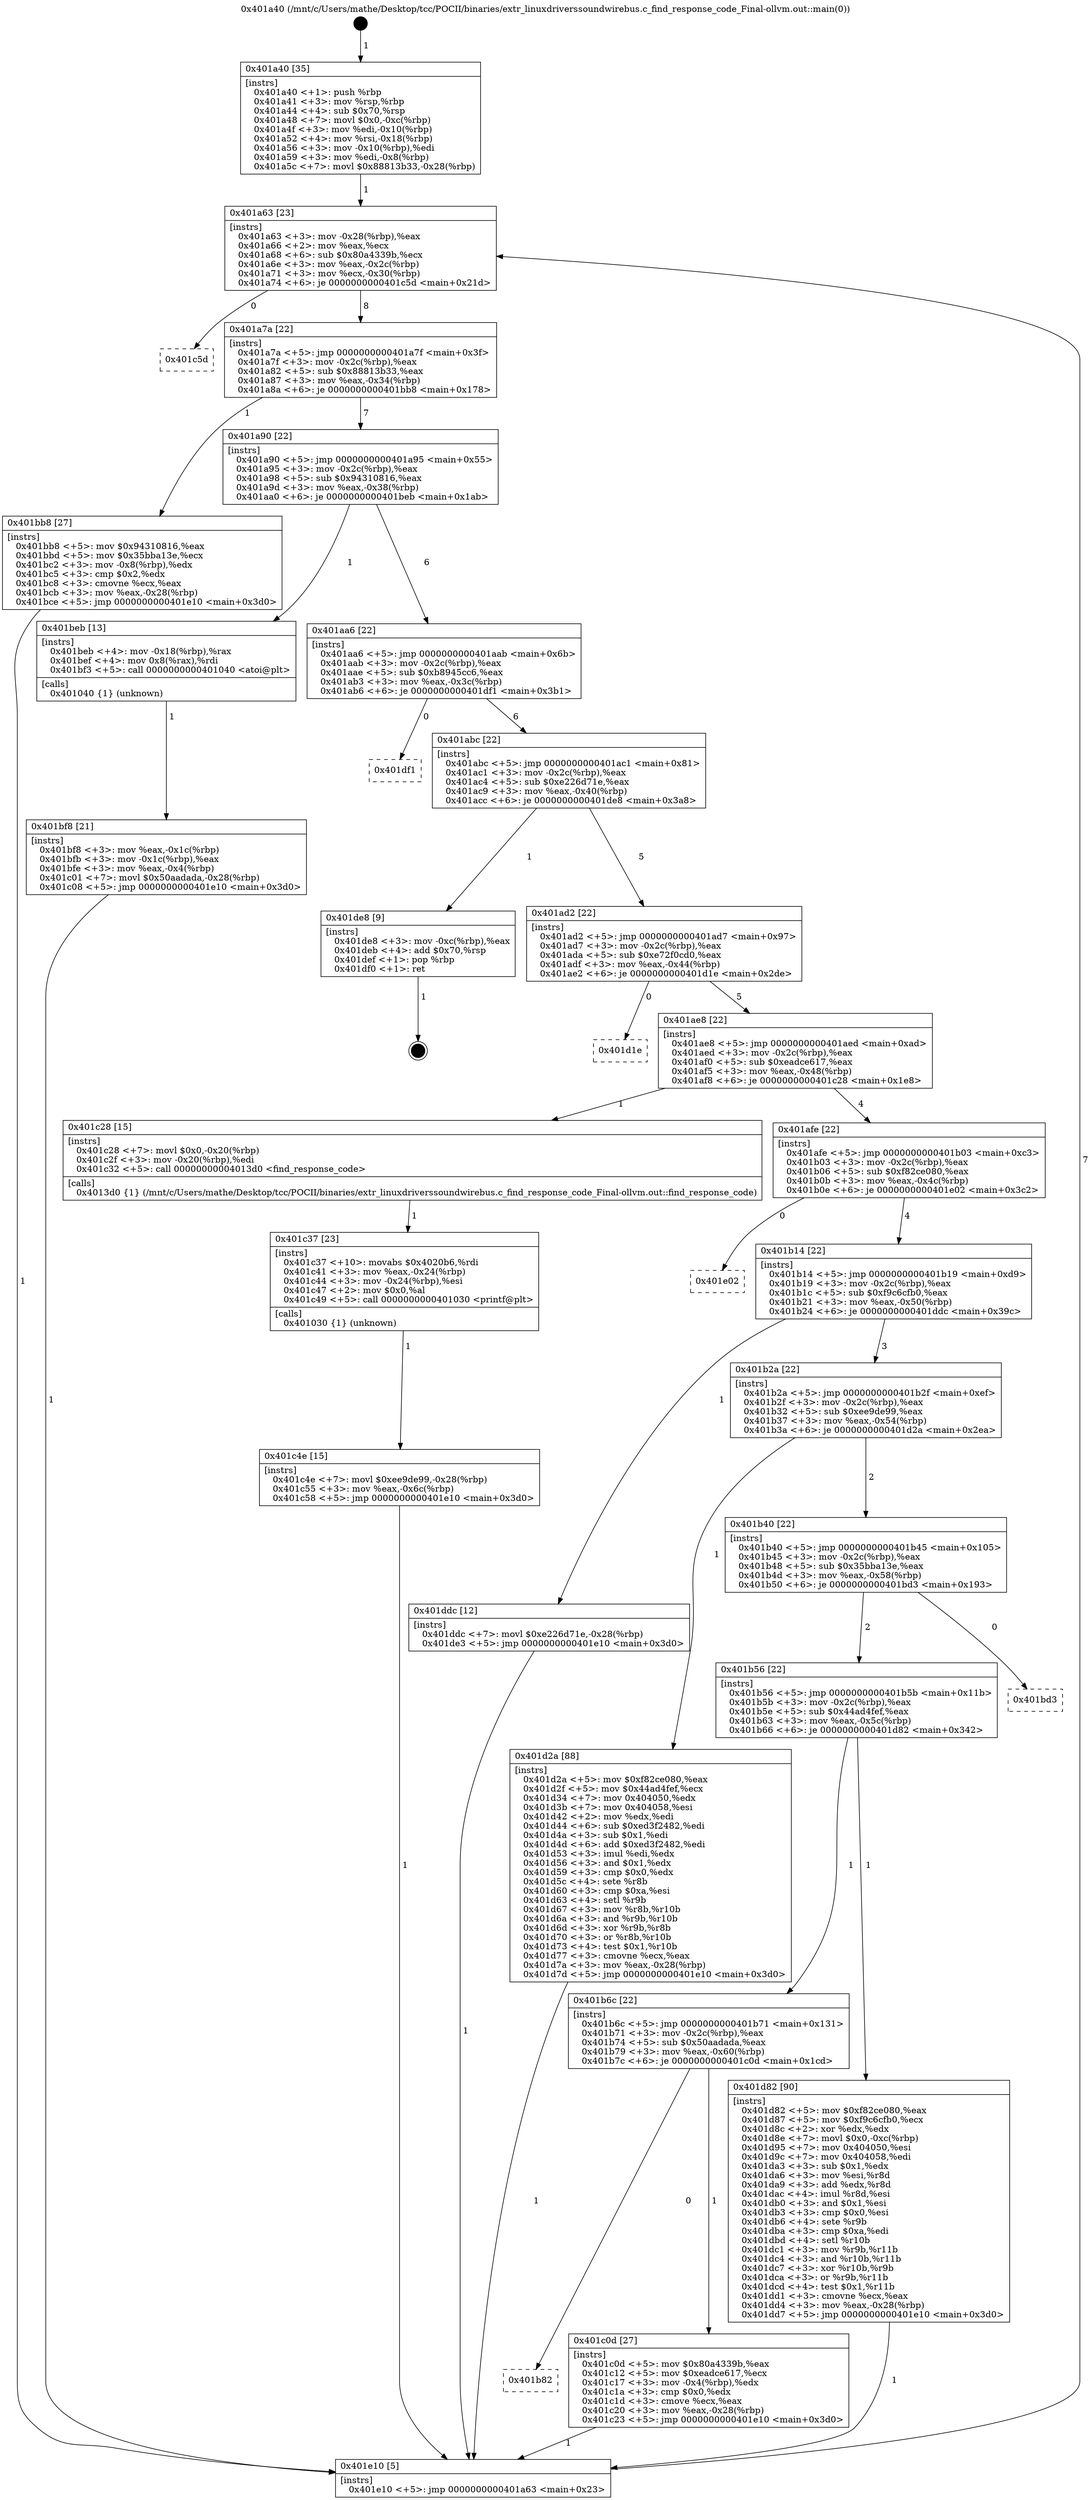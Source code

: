 digraph "0x401a40" {
  label = "0x401a40 (/mnt/c/Users/mathe/Desktop/tcc/POCII/binaries/extr_linuxdriverssoundwirebus.c_find_response_code_Final-ollvm.out::main(0))"
  labelloc = "t"
  node[shape=record]

  Entry [label="",width=0.3,height=0.3,shape=circle,fillcolor=black,style=filled]
  "0x401a63" [label="{
     0x401a63 [23]\l
     | [instrs]\l
     &nbsp;&nbsp;0x401a63 \<+3\>: mov -0x28(%rbp),%eax\l
     &nbsp;&nbsp;0x401a66 \<+2\>: mov %eax,%ecx\l
     &nbsp;&nbsp;0x401a68 \<+6\>: sub $0x80a4339b,%ecx\l
     &nbsp;&nbsp;0x401a6e \<+3\>: mov %eax,-0x2c(%rbp)\l
     &nbsp;&nbsp;0x401a71 \<+3\>: mov %ecx,-0x30(%rbp)\l
     &nbsp;&nbsp;0x401a74 \<+6\>: je 0000000000401c5d \<main+0x21d\>\l
  }"]
  "0x401c5d" [label="{
     0x401c5d\l
  }", style=dashed]
  "0x401a7a" [label="{
     0x401a7a [22]\l
     | [instrs]\l
     &nbsp;&nbsp;0x401a7a \<+5\>: jmp 0000000000401a7f \<main+0x3f\>\l
     &nbsp;&nbsp;0x401a7f \<+3\>: mov -0x2c(%rbp),%eax\l
     &nbsp;&nbsp;0x401a82 \<+5\>: sub $0x88813b33,%eax\l
     &nbsp;&nbsp;0x401a87 \<+3\>: mov %eax,-0x34(%rbp)\l
     &nbsp;&nbsp;0x401a8a \<+6\>: je 0000000000401bb8 \<main+0x178\>\l
  }"]
  Exit [label="",width=0.3,height=0.3,shape=circle,fillcolor=black,style=filled,peripheries=2]
  "0x401bb8" [label="{
     0x401bb8 [27]\l
     | [instrs]\l
     &nbsp;&nbsp;0x401bb8 \<+5\>: mov $0x94310816,%eax\l
     &nbsp;&nbsp;0x401bbd \<+5\>: mov $0x35bba13e,%ecx\l
     &nbsp;&nbsp;0x401bc2 \<+3\>: mov -0x8(%rbp),%edx\l
     &nbsp;&nbsp;0x401bc5 \<+3\>: cmp $0x2,%edx\l
     &nbsp;&nbsp;0x401bc8 \<+3\>: cmovne %ecx,%eax\l
     &nbsp;&nbsp;0x401bcb \<+3\>: mov %eax,-0x28(%rbp)\l
     &nbsp;&nbsp;0x401bce \<+5\>: jmp 0000000000401e10 \<main+0x3d0\>\l
  }"]
  "0x401a90" [label="{
     0x401a90 [22]\l
     | [instrs]\l
     &nbsp;&nbsp;0x401a90 \<+5\>: jmp 0000000000401a95 \<main+0x55\>\l
     &nbsp;&nbsp;0x401a95 \<+3\>: mov -0x2c(%rbp),%eax\l
     &nbsp;&nbsp;0x401a98 \<+5\>: sub $0x94310816,%eax\l
     &nbsp;&nbsp;0x401a9d \<+3\>: mov %eax,-0x38(%rbp)\l
     &nbsp;&nbsp;0x401aa0 \<+6\>: je 0000000000401beb \<main+0x1ab\>\l
  }"]
  "0x401e10" [label="{
     0x401e10 [5]\l
     | [instrs]\l
     &nbsp;&nbsp;0x401e10 \<+5\>: jmp 0000000000401a63 \<main+0x23\>\l
  }"]
  "0x401a40" [label="{
     0x401a40 [35]\l
     | [instrs]\l
     &nbsp;&nbsp;0x401a40 \<+1\>: push %rbp\l
     &nbsp;&nbsp;0x401a41 \<+3\>: mov %rsp,%rbp\l
     &nbsp;&nbsp;0x401a44 \<+4\>: sub $0x70,%rsp\l
     &nbsp;&nbsp;0x401a48 \<+7\>: movl $0x0,-0xc(%rbp)\l
     &nbsp;&nbsp;0x401a4f \<+3\>: mov %edi,-0x10(%rbp)\l
     &nbsp;&nbsp;0x401a52 \<+4\>: mov %rsi,-0x18(%rbp)\l
     &nbsp;&nbsp;0x401a56 \<+3\>: mov -0x10(%rbp),%edi\l
     &nbsp;&nbsp;0x401a59 \<+3\>: mov %edi,-0x8(%rbp)\l
     &nbsp;&nbsp;0x401a5c \<+7\>: movl $0x88813b33,-0x28(%rbp)\l
  }"]
  "0x401c4e" [label="{
     0x401c4e [15]\l
     | [instrs]\l
     &nbsp;&nbsp;0x401c4e \<+7\>: movl $0xee9de99,-0x28(%rbp)\l
     &nbsp;&nbsp;0x401c55 \<+3\>: mov %eax,-0x6c(%rbp)\l
     &nbsp;&nbsp;0x401c58 \<+5\>: jmp 0000000000401e10 \<main+0x3d0\>\l
  }"]
  "0x401beb" [label="{
     0x401beb [13]\l
     | [instrs]\l
     &nbsp;&nbsp;0x401beb \<+4\>: mov -0x18(%rbp),%rax\l
     &nbsp;&nbsp;0x401bef \<+4\>: mov 0x8(%rax),%rdi\l
     &nbsp;&nbsp;0x401bf3 \<+5\>: call 0000000000401040 \<atoi@plt\>\l
     | [calls]\l
     &nbsp;&nbsp;0x401040 \{1\} (unknown)\l
  }"]
  "0x401aa6" [label="{
     0x401aa6 [22]\l
     | [instrs]\l
     &nbsp;&nbsp;0x401aa6 \<+5\>: jmp 0000000000401aab \<main+0x6b\>\l
     &nbsp;&nbsp;0x401aab \<+3\>: mov -0x2c(%rbp),%eax\l
     &nbsp;&nbsp;0x401aae \<+5\>: sub $0xb8945cc6,%eax\l
     &nbsp;&nbsp;0x401ab3 \<+3\>: mov %eax,-0x3c(%rbp)\l
     &nbsp;&nbsp;0x401ab6 \<+6\>: je 0000000000401df1 \<main+0x3b1\>\l
  }"]
  "0x401bf8" [label="{
     0x401bf8 [21]\l
     | [instrs]\l
     &nbsp;&nbsp;0x401bf8 \<+3\>: mov %eax,-0x1c(%rbp)\l
     &nbsp;&nbsp;0x401bfb \<+3\>: mov -0x1c(%rbp),%eax\l
     &nbsp;&nbsp;0x401bfe \<+3\>: mov %eax,-0x4(%rbp)\l
     &nbsp;&nbsp;0x401c01 \<+7\>: movl $0x50aadada,-0x28(%rbp)\l
     &nbsp;&nbsp;0x401c08 \<+5\>: jmp 0000000000401e10 \<main+0x3d0\>\l
  }"]
  "0x401c37" [label="{
     0x401c37 [23]\l
     | [instrs]\l
     &nbsp;&nbsp;0x401c37 \<+10\>: movabs $0x4020b6,%rdi\l
     &nbsp;&nbsp;0x401c41 \<+3\>: mov %eax,-0x24(%rbp)\l
     &nbsp;&nbsp;0x401c44 \<+3\>: mov -0x24(%rbp),%esi\l
     &nbsp;&nbsp;0x401c47 \<+2\>: mov $0x0,%al\l
     &nbsp;&nbsp;0x401c49 \<+5\>: call 0000000000401030 \<printf@plt\>\l
     | [calls]\l
     &nbsp;&nbsp;0x401030 \{1\} (unknown)\l
  }"]
  "0x401df1" [label="{
     0x401df1\l
  }", style=dashed]
  "0x401abc" [label="{
     0x401abc [22]\l
     | [instrs]\l
     &nbsp;&nbsp;0x401abc \<+5\>: jmp 0000000000401ac1 \<main+0x81\>\l
     &nbsp;&nbsp;0x401ac1 \<+3\>: mov -0x2c(%rbp),%eax\l
     &nbsp;&nbsp;0x401ac4 \<+5\>: sub $0xe226d71e,%eax\l
     &nbsp;&nbsp;0x401ac9 \<+3\>: mov %eax,-0x40(%rbp)\l
     &nbsp;&nbsp;0x401acc \<+6\>: je 0000000000401de8 \<main+0x3a8\>\l
  }"]
  "0x401b82" [label="{
     0x401b82\l
  }", style=dashed]
  "0x401de8" [label="{
     0x401de8 [9]\l
     | [instrs]\l
     &nbsp;&nbsp;0x401de8 \<+3\>: mov -0xc(%rbp),%eax\l
     &nbsp;&nbsp;0x401deb \<+4\>: add $0x70,%rsp\l
     &nbsp;&nbsp;0x401def \<+1\>: pop %rbp\l
     &nbsp;&nbsp;0x401df0 \<+1\>: ret\l
  }"]
  "0x401ad2" [label="{
     0x401ad2 [22]\l
     | [instrs]\l
     &nbsp;&nbsp;0x401ad2 \<+5\>: jmp 0000000000401ad7 \<main+0x97\>\l
     &nbsp;&nbsp;0x401ad7 \<+3\>: mov -0x2c(%rbp),%eax\l
     &nbsp;&nbsp;0x401ada \<+5\>: sub $0xe72f0cd0,%eax\l
     &nbsp;&nbsp;0x401adf \<+3\>: mov %eax,-0x44(%rbp)\l
     &nbsp;&nbsp;0x401ae2 \<+6\>: je 0000000000401d1e \<main+0x2de\>\l
  }"]
  "0x401c0d" [label="{
     0x401c0d [27]\l
     | [instrs]\l
     &nbsp;&nbsp;0x401c0d \<+5\>: mov $0x80a4339b,%eax\l
     &nbsp;&nbsp;0x401c12 \<+5\>: mov $0xeadce617,%ecx\l
     &nbsp;&nbsp;0x401c17 \<+3\>: mov -0x4(%rbp),%edx\l
     &nbsp;&nbsp;0x401c1a \<+3\>: cmp $0x0,%edx\l
     &nbsp;&nbsp;0x401c1d \<+3\>: cmove %ecx,%eax\l
     &nbsp;&nbsp;0x401c20 \<+3\>: mov %eax,-0x28(%rbp)\l
     &nbsp;&nbsp;0x401c23 \<+5\>: jmp 0000000000401e10 \<main+0x3d0\>\l
  }"]
  "0x401d1e" [label="{
     0x401d1e\l
  }", style=dashed]
  "0x401ae8" [label="{
     0x401ae8 [22]\l
     | [instrs]\l
     &nbsp;&nbsp;0x401ae8 \<+5\>: jmp 0000000000401aed \<main+0xad\>\l
     &nbsp;&nbsp;0x401aed \<+3\>: mov -0x2c(%rbp),%eax\l
     &nbsp;&nbsp;0x401af0 \<+5\>: sub $0xeadce617,%eax\l
     &nbsp;&nbsp;0x401af5 \<+3\>: mov %eax,-0x48(%rbp)\l
     &nbsp;&nbsp;0x401af8 \<+6\>: je 0000000000401c28 \<main+0x1e8\>\l
  }"]
  "0x401b6c" [label="{
     0x401b6c [22]\l
     | [instrs]\l
     &nbsp;&nbsp;0x401b6c \<+5\>: jmp 0000000000401b71 \<main+0x131\>\l
     &nbsp;&nbsp;0x401b71 \<+3\>: mov -0x2c(%rbp),%eax\l
     &nbsp;&nbsp;0x401b74 \<+5\>: sub $0x50aadada,%eax\l
     &nbsp;&nbsp;0x401b79 \<+3\>: mov %eax,-0x60(%rbp)\l
     &nbsp;&nbsp;0x401b7c \<+6\>: je 0000000000401c0d \<main+0x1cd\>\l
  }"]
  "0x401c28" [label="{
     0x401c28 [15]\l
     | [instrs]\l
     &nbsp;&nbsp;0x401c28 \<+7\>: movl $0x0,-0x20(%rbp)\l
     &nbsp;&nbsp;0x401c2f \<+3\>: mov -0x20(%rbp),%edi\l
     &nbsp;&nbsp;0x401c32 \<+5\>: call 00000000004013d0 \<find_response_code\>\l
     | [calls]\l
     &nbsp;&nbsp;0x4013d0 \{1\} (/mnt/c/Users/mathe/Desktop/tcc/POCII/binaries/extr_linuxdriverssoundwirebus.c_find_response_code_Final-ollvm.out::find_response_code)\l
  }"]
  "0x401afe" [label="{
     0x401afe [22]\l
     | [instrs]\l
     &nbsp;&nbsp;0x401afe \<+5\>: jmp 0000000000401b03 \<main+0xc3\>\l
     &nbsp;&nbsp;0x401b03 \<+3\>: mov -0x2c(%rbp),%eax\l
     &nbsp;&nbsp;0x401b06 \<+5\>: sub $0xf82ce080,%eax\l
     &nbsp;&nbsp;0x401b0b \<+3\>: mov %eax,-0x4c(%rbp)\l
     &nbsp;&nbsp;0x401b0e \<+6\>: je 0000000000401e02 \<main+0x3c2\>\l
  }"]
  "0x401d82" [label="{
     0x401d82 [90]\l
     | [instrs]\l
     &nbsp;&nbsp;0x401d82 \<+5\>: mov $0xf82ce080,%eax\l
     &nbsp;&nbsp;0x401d87 \<+5\>: mov $0xf9c6cfb0,%ecx\l
     &nbsp;&nbsp;0x401d8c \<+2\>: xor %edx,%edx\l
     &nbsp;&nbsp;0x401d8e \<+7\>: movl $0x0,-0xc(%rbp)\l
     &nbsp;&nbsp;0x401d95 \<+7\>: mov 0x404050,%esi\l
     &nbsp;&nbsp;0x401d9c \<+7\>: mov 0x404058,%edi\l
     &nbsp;&nbsp;0x401da3 \<+3\>: sub $0x1,%edx\l
     &nbsp;&nbsp;0x401da6 \<+3\>: mov %esi,%r8d\l
     &nbsp;&nbsp;0x401da9 \<+3\>: add %edx,%r8d\l
     &nbsp;&nbsp;0x401dac \<+4\>: imul %r8d,%esi\l
     &nbsp;&nbsp;0x401db0 \<+3\>: and $0x1,%esi\l
     &nbsp;&nbsp;0x401db3 \<+3\>: cmp $0x0,%esi\l
     &nbsp;&nbsp;0x401db6 \<+4\>: sete %r9b\l
     &nbsp;&nbsp;0x401dba \<+3\>: cmp $0xa,%edi\l
     &nbsp;&nbsp;0x401dbd \<+4\>: setl %r10b\l
     &nbsp;&nbsp;0x401dc1 \<+3\>: mov %r9b,%r11b\l
     &nbsp;&nbsp;0x401dc4 \<+3\>: and %r10b,%r11b\l
     &nbsp;&nbsp;0x401dc7 \<+3\>: xor %r10b,%r9b\l
     &nbsp;&nbsp;0x401dca \<+3\>: or %r9b,%r11b\l
     &nbsp;&nbsp;0x401dcd \<+4\>: test $0x1,%r11b\l
     &nbsp;&nbsp;0x401dd1 \<+3\>: cmovne %ecx,%eax\l
     &nbsp;&nbsp;0x401dd4 \<+3\>: mov %eax,-0x28(%rbp)\l
     &nbsp;&nbsp;0x401dd7 \<+5\>: jmp 0000000000401e10 \<main+0x3d0\>\l
  }"]
  "0x401e02" [label="{
     0x401e02\l
  }", style=dashed]
  "0x401b14" [label="{
     0x401b14 [22]\l
     | [instrs]\l
     &nbsp;&nbsp;0x401b14 \<+5\>: jmp 0000000000401b19 \<main+0xd9\>\l
     &nbsp;&nbsp;0x401b19 \<+3\>: mov -0x2c(%rbp),%eax\l
     &nbsp;&nbsp;0x401b1c \<+5\>: sub $0xf9c6cfb0,%eax\l
     &nbsp;&nbsp;0x401b21 \<+3\>: mov %eax,-0x50(%rbp)\l
     &nbsp;&nbsp;0x401b24 \<+6\>: je 0000000000401ddc \<main+0x39c\>\l
  }"]
  "0x401b56" [label="{
     0x401b56 [22]\l
     | [instrs]\l
     &nbsp;&nbsp;0x401b56 \<+5\>: jmp 0000000000401b5b \<main+0x11b\>\l
     &nbsp;&nbsp;0x401b5b \<+3\>: mov -0x2c(%rbp),%eax\l
     &nbsp;&nbsp;0x401b5e \<+5\>: sub $0x44ad4fef,%eax\l
     &nbsp;&nbsp;0x401b63 \<+3\>: mov %eax,-0x5c(%rbp)\l
     &nbsp;&nbsp;0x401b66 \<+6\>: je 0000000000401d82 \<main+0x342\>\l
  }"]
  "0x401ddc" [label="{
     0x401ddc [12]\l
     | [instrs]\l
     &nbsp;&nbsp;0x401ddc \<+7\>: movl $0xe226d71e,-0x28(%rbp)\l
     &nbsp;&nbsp;0x401de3 \<+5\>: jmp 0000000000401e10 \<main+0x3d0\>\l
  }"]
  "0x401b2a" [label="{
     0x401b2a [22]\l
     | [instrs]\l
     &nbsp;&nbsp;0x401b2a \<+5\>: jmp 0000000000401b2f \<main+0xef\>\l
     &nbsp;&nbsp;0x401b2f \<+3\>: mov -0x2c(%rbp),%eax\l
     &nbsp;&nbsp;0x401b32 \<+5\>: sub $0xee9de99,%eax\l
     &nbsp;&nbsp;0x401b37 \<+3\>: mov %eax,-0x54(%rbp)\l
     &nbsp;&nbsp;0x401b3a \<+6\>: je 0000000000401d2a \<main+0x2ea\>\l
  }"]
  "0x401bd3" [label="{
     0x401bd3\l
  }", style=dashed]
  "0x401d2a" [label="{
     0x401d2a [88]\l
     | [instrs]\l
     &nbsp;&nbsp;0x401d2a \<+5\>: mov $0xf82ce080,%eax\l
     &nbsp;&nbsp;0x401d2f \<+5\>: mov $0x44ad4fef,%ecx\l
     &nbsp;&nbsp;0x401d34 \<+7\>: mov 0x404050,%edx\l
     &nbsp;&nbsp;0x401d3b \<+7\>: mov 0x404058,%esi\l
     &nbsp;&nbsp;0x401d42 \<+2\>: mov %edx,%edi\l
     &nbsp;&nbsp;0x401d44 \<+6\>: sub $0xed3f2482,%edi\l
     &nbsp;&nbsp;0x401d4a \<+3\>: sub $0x1,%edi\l
     &nbsp;&nbsp;0x401d4d \<+6\>: add $0xed3f2482,%edi\l
     &nbsp;&nbsp;0x401d53 \<+3\>: imul %edi,%edx\l
     &nbsp;&nbsp;0x401d56 \<+3\>: and $0x1,%edx\l
     &nbsp;&nbsp;0x401d59 \<+3\>: cmp $0x0,%edx\l
     &nbsp;&nbsp;0x401d5c \<+4\>: sete %r8b\l
     &nbsp;&nbsp;0x401d60 \<+3\>: cmp $0xa,%esi\l
     &nbsp;&nbsp;0x401d63 \<+4\>: setl %r9b\l
     &nbsp;&nbsp;0x401d67 \<+3\>: mov %r8b,%r10b\l
     &nbsp;&nbsp;0x401d6a \<+3\>: and %r9b,%r10b\l
     &nbsp;&nbsp;0x401d6d \<+3\>: xor %r9b,%r8b\l
     &nbsp;&nbsp;0x401d70 \<+3\>: or %r8b,%r10b\l
     &nbsp;&nbsp;0x401d73 \<+4\>: test $0x1,%r10b\l
     &nbsp;&nbsp;0x401d77 \<+3\>: cmovne %ecx,%eax\l
     &nbsp;&nbsp;0x401d7a \<+3\>: mov %eax,-0x28(%rbp)\l
     &nbsp;&nbsp;0x401d7d \<+5\>: jmp 0000000000401e10 \<main+0x3d0\>\l
  }"]
  "0x401b40" [label="{
     0x401b40 [22]\l
     | [instrs]\l
     &nbsp;&nbsp;0x401b40 \<+5\>: jmp 0000000000401b45 \<main+0x105\>\l
     &nbsp;&nbsp;0x401b45 \<+3\>: mov -0x2c(%rbp),%eax\l
     &nbsp;&nbsp;0x401b48 \<+5\>: sub $0x35bba13e,%eax\l
     &nbsp;&nbsp;0x401b4d \<+3\>: mov %eax,-0x58(%rbp)\l
     &nbsp;&nbsp;0x401b50 \<+6\>: je 0000000000401bd3 \<main+0x193\>\l
  }"]
  Entry -> "0x401a40" [label=" 1"]
  "0x401a63" -> "0x401c5d" [label=" 0"]
  "0x401a63" -> "0x401a7a" [label=" 8"]
  "0x401de8" -> Exit [label=" 1"]
  "0x401a7a" -> "0x401bb8" [label=" 1"]
  "0x401a7a" -> "0x401a90" [label=" 7"]
  "0x401bb8" -> "0x401e10" [label=" 1"]
  "0x401a40" -> "0x401a63" [label=" 1"]
  "0x401e10" -> "0x401a63" [label=" 7"]
  "0x401ddc" -> "0x401e10" [label=" 1"]
  "0x401a90" -> "0x401beb" [label=" 1"]
  "0x401a90" -> "0x401aa6" [label=" 6"]
  "0x401beb" -> "0x401bf8" [label=" 1"]
  "0x401bf8" -> "0x401e10" [label=" 1"]
  "0x401d82" -> "0x401e10" [label=" 1"]
  "0x401aa6" -> "0x401df1" [label=" 0"]
  "0x401aa6" -> "0x401abc" [label=" 6"]
  "0x401d2a" -> "0x401e10" [label=" 1"]
  "0x401abc" -> "0x401de8" [label=" 1"]
  "0x401abc" -> "0x401ad2" [label=" 5"]
  "0x401c4e" -> "0x401e10" [label=" 1"]
  "0x401ad2" -> "0x401d1e" [label=" 0"]
  "0x401ad2" -> "0x401ae8" [label=" 5"]
  "0x401c37" -> "0x401c4e" [label=" 1"]
  "0x401ae8" -> "0x401c28" [label=" 1"]
  "0x401ae8" -> "0x401afe" [label=" 4"]
  "0x401c0d" -> "0x401e10" [label=" 1"]
  "0x401afe" -> "0x401e02" [label=" 0"]
  "0x401afe" -> "0x401b14" [label=" 4"]
  "0x401b6c" -> "0x401b82" [label=" 0"]
  "0x401b14" -> "0x401ddc" [label=" 1"]
  "0x401b14" -> "0x401b2a" [label=" 3"]
  "0x401c28" -> "0x401c37" [label=" 1"]
  "0x401b2a" -> "0x401d2a" [label=" 1"]
  "0x401b2a" -> "0x401b40" [label=" 2"]
  "0x401b56" -> "0x401b6c" [label=" 1"]
  "0x401b40" -> "0x401bd3" [label=" 0"]
  "0x401b40" -> "0x401b56" [label=" 2"]
  "0x401b6c" -> "0x401c0d" [label=" 1"]
  "0x401b56" -> "0x401d82" [label=" 1"]
}
